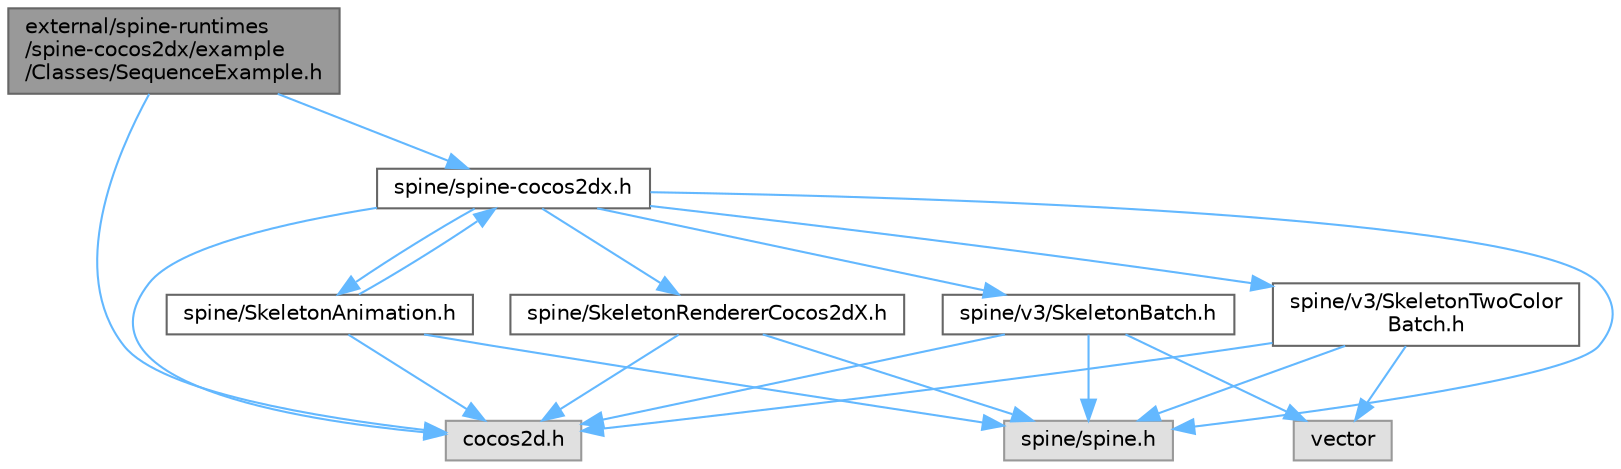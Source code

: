digraph "external/spine-runtimes/spine-cocos2dx/example/Classes/SequenceExample.h"
{
 // LATEX_PDF_SIZE
  bgcolor="transparent";
  edge [fontname=Helvetica,fontsize=10,labelfontname=Helvetica,labelfontsize=10];
  node [fontname=Helvetica,fontsize=10,shape=box,height=0.2,width=0.4];
  Node1 [id="Node000001",label="external/spine-runtimes\l/spine-cocos2dx/example\l/Classes/SequenceExample.h",height=0.2,width=0.4,color="gray40", fillcolor="grey60", style="filled", fontcolor="black",tooltip=" "];
  Node1 -> Node2 [id="edge20_Node000001_Node000002",color="steelblue1",style="solid",tooltip=" "];
  Node2 [id="Node000002",label="cocos2d.h",height=0.2,width=0.4,color="grey60", fillcolor="#E0E0E0", style="filled",tooltip=" "];
  Node1 -> Node3 [id="edge21_Node000001_Node000003",color="steelblue1",style="solid",tooltip=" "];
  Node3 [id="Node000003",label="spine/spine-cocos2dx.h",height=0.2,width=0.4,color="grey40", fillcolor="white", style="filled",URL="$spine-cocos2dx_8h.html",tooltip=" "];
  Node3 -> Node2 [id="edge22_Node000003_Node000002",color="steelblue1",style="solid",tooltip=" "];
  Node3 -> Node4 [id="edge23_Node000003_Node000004",color="steelblue1",style="solid",tooltip=" "];
  Node4 [id="Node000004",label="spine/spine.h",height=0.2,width=0.4,color="grey60", fillcolor="#E0E0E0", style="filled",tooltip=" "];
  Node3 -> Node5 [id="edge24_Node000003_Node000005",color="steelblue1",style="solid",tooltip=" "];
  Node5 [id="Node000005",label="spine/SkeletonRendererCocos2dX.h",height=0.2,width=0.4,color="grey40", fillcolor="white", style="filled",URL="$_skeleton_renderer_cocos2d_x_8h.html",tooltip=" "];
  Node5 -> Node2 [id="edge25_Node000005_Node000002",color="steelblue1",style="solid",tooltip=" "];
  Node5 -> Node4 [id="edge26_Node000005_Node000004",color="steelblue1",style="solid",tooltip=" "];
  Node3 -> Node6 [id="edge27_Node000003_Node000006",color="steelblue1",style="solid",tooltip=" "];
  Node6 [id="Node000006",label="spine/v3/SkeletonBatch.h",height=0.2,width=0.4,color="grey40", fillcolor="white", style="filled",URL="$v3_2_skeleton_batch_8h.html",tooltip=" "];
  Node6 -> Node2 [id="edge28_Node000006_Node000002",color="steelblue1",style="solid",tooltip=" "];
  Node6 -> Node4 [id="edge29_Node000006_Node000004",color="steelblue1",style="solid",tooltip=" "];
  Node6 -> Node7 [id="edge30_Node000006_Node000007",color="steelblue1",style="solid",tooltip=" "];
  Node7 [id="Node000007",label="vector",height=0.2,width=0.4,color="grey60", fillcolor="#E0E0E0", style="filled",tooltip=" "];
  Node3 -> Node8 [id="edge31_Node000003_Node000008",color="steelblue1",style="solid",tooltip=" "];
  Node8 [id="Node000008",label="spine/v3/SkeletonTwoColor\lBatch.h",height=0.2,width=0.4,color="grey40", fillcolor="white", style="filled",URL="$v3_2_skeleton_two_color_batch_8h.html",tooltip=" "];
  Node8 -> Node2 [id="edge32_Node000008_Node000002",color="steelblue1",style="solid",tooltip=" "];
  Node8 -> Node4 [id="edge33_Node000008_Node000004",color="steelblue1",style="solid",tooltip=" "];
  Node8 -> Node7 [id="edge34_Node000008_Node000007",color="steelblue1",style="solid",tooltip=" "];
  Node3 -> Node9 [id="edge35_Node000003_Node000009",color="steelblue1",style="solid",tooltip=" "];
  Node9 [id="Node000009",label="spine/SkeletonAnimation.h",height=0.2,width=0.4,color="grey40", fillcolor="white", style="filled",URL="$_skeleton_animation_8h.html",tooltip=" "];
  Node9 -> Node2 [id="edge36_Node000009_Node000002",color="steelblue1",style="solid",tooltip=" "];
  Node9 -> Node3 [id="edge37_Node000009_Node000003",color="steelblue1",style="solid",tooltip=" "];
  Node9 -> Node4 [id="edge38_Node000009_Node000004",color="steelblue1",style="solid",tooltip=" "];
}
